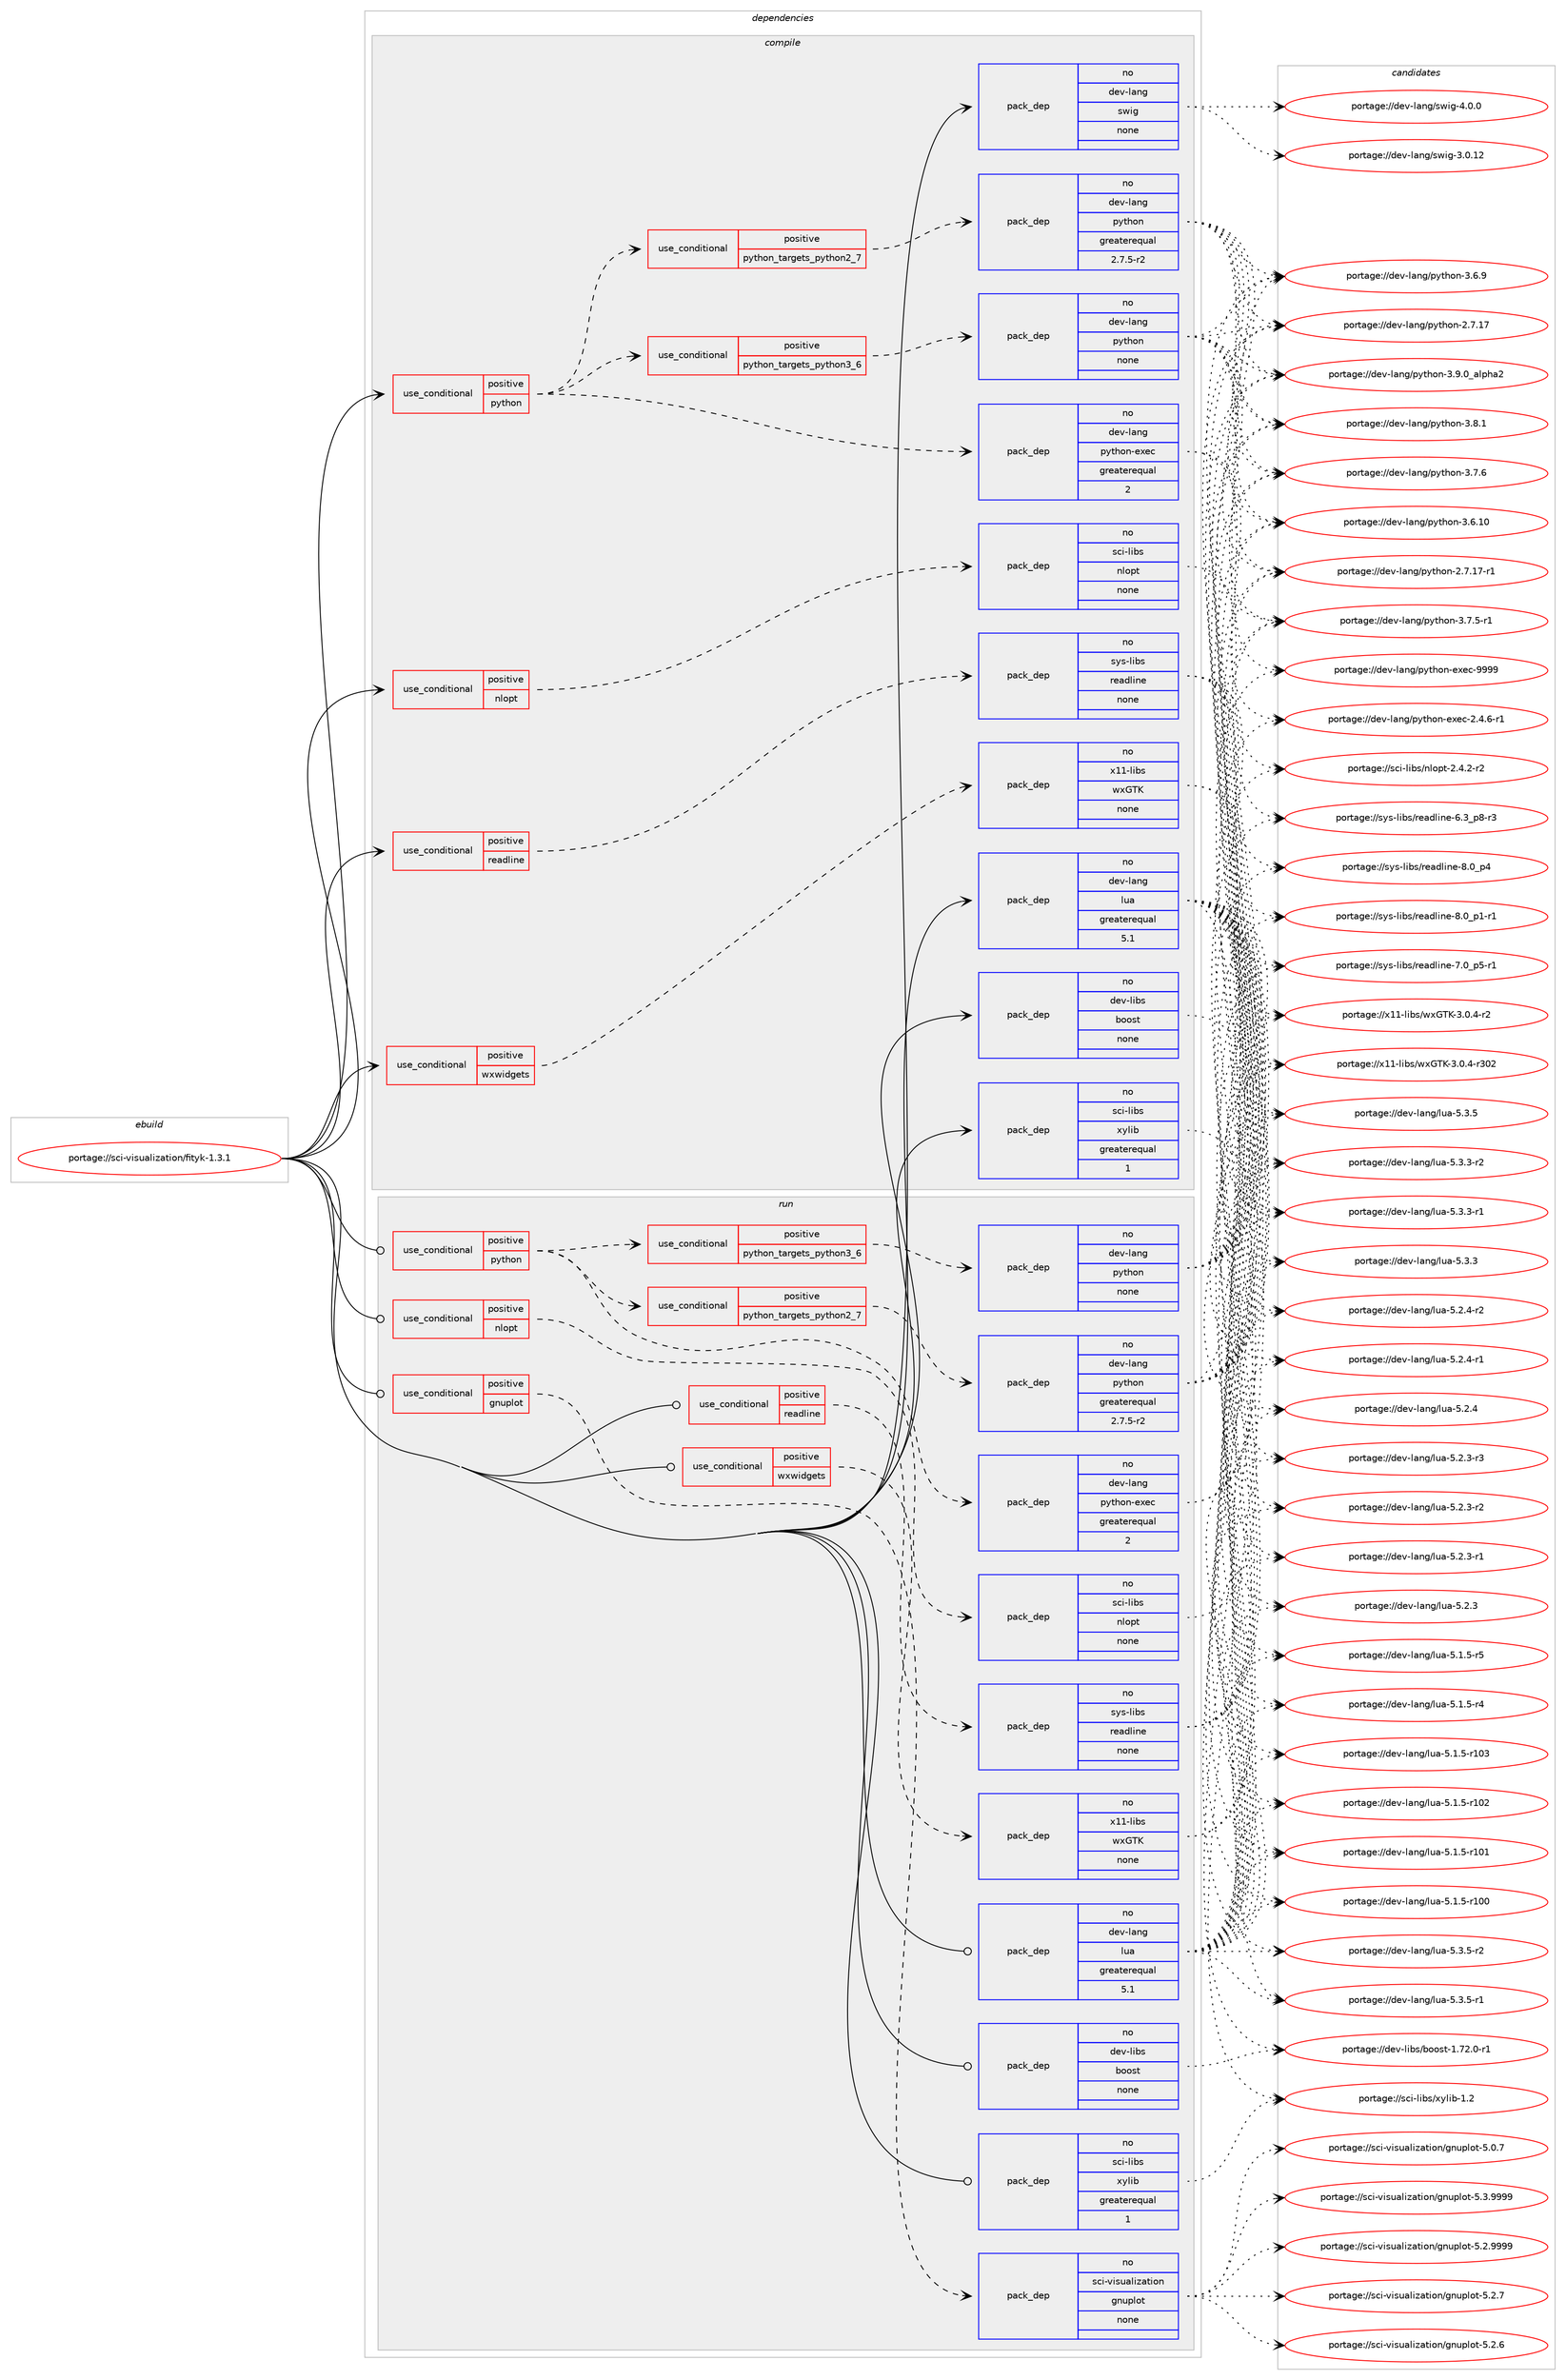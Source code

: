 digraph prolog {

# *************
# Graph options
# *************

newrank=true;
concentrate=true;
compound=true;
graph [rankdir=LR,fontname=Helvetica,fontsize=10,ranksep=1.5];#, ranksep=2.5, nodesep=0.2];
edge  [arrowhead=vee];
node  [fontname=Helvetica,fontsize=10];

# **********
# The ebuild
# **********

subgraph cluster_leftcol {
color=gray;
rank=same;
label=<<i>ebuild</i>>;
id [label="portage://sci-visualization/fityk-1.3.1", color=red, width=4, href="../sci-visualization/fityk-1.3.1.svg"];
}

# ****************
# The dependencies
# ****************

subgraph cluster_midcol {
color=gray;
label=<<i>dependencies</i>>;
subgraph cluster_compile {
fillcolor="#eeeeee";
style=filled;
label=<<i>compile</i>>;
subgraph cond10017 {
dependency48401 [label=<<TABLE BORDER="0" CELLBORDER="1" CELLSPACING="0" CELLPADDING="4"><TR><TD ROWSPAN="3" CELLPADDING="10">use_conditional</TD></TR><TR><TD>positive</TD></TR><TR><TD>nlopt</TD></TR></TABLE>>, shape=none, color=red];
subgraph pack37326 {
dependency48402 [label=<<TABLE BORDER="0" CELLBORDER="1" CELLSPACING="0" CELLPADDING="4" WIDTH="220"><TR><TD ROWSPAN="6" CELLPADDING="30">pack_dep</TD></TR><TR><TD WIDTH="110">no</TD></TR><TR><TD>sci-libs</TD></TR><TR><TD>nlopt</TD></TR><TR><TD>none</TD></TR><TR><TD></TD></TR></TABLE>>, shape=none, color=blue];
}
dependency48401:e -> dependency48402:w [weight=20,style="dashed",arrowhead="vee"];
}
id:e -> dependency48401:w [weight=20,style="solid",arrowhead="vee"];
subgraph cond10018 {
dependency48403 [label=<<TABLE BORDER="0" CELLBORDER="1" CELLSPACING="0" CELLPADDING="4"><TR><TD ROWSPAN="3" CELLPADDING="10">use_conditional</TD></TR><TR><TD>positive</TD></TR><TR><TD>python</TD></TR></TABLE>>, shape=none, color=red];
subgraph cond10019 {
dependency48404 [label=<<TABLE BORDER="0" CELLBORDER="1" CELLSPACING="0" CELLPADDING="4"><TR><TD ROWSPAN="3" CELLPADDING="10">use_conditional</TD></TR><TR><TD>positive</TD></TR><TR><TD>python_targets_python2_7</TD></TR></TABLE>>, shape=none, color=red];
subgraph pack37327 {
dependency48405 [label=<<TABLE BORDER="0" CELLBORDER="1" CELLSPACING="0" CELLPADDING="4" WIDTH="220"><TR><TD ROWSPAN="6" CELLPADDING="30">pack_dep</TD></TR><TR><TD WIDTH="110">no</TD></TR><TR><TD>dev-lang</TD></TR><TR><TD>python</TD></TR><TR><TD>greaterequal</TD></TR><TR><TD>2.7.5-r2</TD></TR></TABLE>>, shape=none, color=blue];
}
dependency48404:e -> dependency48405:w [weight=20,style="dashed",arrowhead="vee"];
}
dependency48403:e -> dependency48404:w [weight=20,style="dashed",arrowhead="vee"];
subgraph cond10020 {
dependency48406 [label=<<TABLE BORDER="0" CELLBORDER="1" CELLSPACING="0" CELLPADDING="4"><TR><TD ROWSPAN="3" CELLPADDING="10">use_conditional</TD></TR><TR><TD>positive</TD></TR><TR><TD>python_targets_python3_6</TD></TR></TABLE>>, shape=none, color=red];
subgraph pack37328 {
dependency48407 [label=<<TABLE BORDER="0" CELLBORDER="1" CELLSPACING="0" CELLPADDING="4" WIDTH="220"><TR><TD ROWSPAN="6" CELLPADDING="30">pack_dep</TD></TR><TR><TD WIDTH="110">no</TD></TR><TR><TD>dev-lang</TD></TR><TR><TD>python</TD></TR><TR><TD>none</TD></TR><TR><TD></TD></TR></TABLE>>, shape=none, color=blue];
}
dependency48406:e -> dependency48407:w [weight=20,style="dashed",arrowhead="vee"];
}
dependency48403:e -> dependency48406:w [weight=20,style="dashed",arrowhead="vee"];
subgraph pack37329 {
dependency48408 [label=<<TABLE BORDER="0" CELLBORDER="1" CELLSPACING="0" CELLPADDING="4" WIDTH="220"><TR><TD ROWSPAN="6" CELLPADDING="30">pack_dep</TD></TR><TR><TD WIDTH="110">no</TD></TR><TR><TD>dev-lang</TD></TR><TR><TD>python-exec</TD></TR><TR><TD>greaterequal</TD></TR><TR><TD>2</TD></TR></TABLE>>, shape=none, color=blue];
}
dependency48403:e -> dependency48408:w [weight=20,style="dashed",arrowhead="vee"];
}
id:e -> dependency48403:w [weight=20,style="solid",arrowhead="vee"];
subgraph cond10021 {
dependency48409 [label=<<TABLE BORDER="0" CELLBORDER="1" CELLSPACING="0" CELLPADDING="4"><TR><TD ROWSPAN="3" CELLPADDING="10">use_conditional</TD></TR><TR><TD>positive</TD></TR><TR><TD>readline</TD></TR></TABLE>>, shape=none, color=red];
subgraph pack37330 {
dependency48410 [label=<<TABLE BORDER="0" CELLBORDER="1" CELLSPACING="0" CELLPADDING="4" WIDTH="220"><TR><TD ROWSPAN="6" CELLPADDING="30">pack_dep</TD></TR><TR><TD WIDTH="110">no</TD></TR><TR><TD>sys-libs</TD></TR><TR><TD>readline</TD></TR><TR><TD>none</TD></TR><TR><TD></TD></TR></TABLE>>, shape=none, color=blue];
}
dependency48409:e -> dependency48410:w [weight=20,style="dashed",arrowhead="vee"];
}
id:e -> dependency48409:w [weight=20,style="solid",arrowhead="vee"];
subgraph cond10022 {
dependency48411 [label=<<TABLE BORDER="0" CELLBORDER="1" CELLSPACING="0" CELLPADDING="4"><TR><TD ROWSPAN="3" CELLPADDING="10">use_conditional</TD></TR><TR><TD>positive</TD></TR><TR><TD>wxwidgets</TD></TR></TABLE>>, shape=none, color=red];
subgraph pack37331 {
dependency48412 [label=<<TABLE BORDER="0" CELLBORDER="1" CELLSPACING="0" CELLPADDING="4" WIDTH="220"><TR><TD ROWSPAN="6" CELLPADDING="30">pack_dep</TD></TR><TR><TD WIDTH="110">no</TD></TR><TR><TD>x11-libs</TD></TR><TR><TD>wxGTK</TD></TR><TR><TD>none</TD></TR><TR><TD></TD></TR></TABLE>>, shape=none, color=blue];
}
dependency48411:e -> dependency48412:w [weight=20,style="dashed",arrowhead="vee"];
}
id:e -> dependency48411:w [weight=20,style="solid",arrowhead="vee"];
subgraph pack37332 {
dependency48413 [label=<<TABLE BORDER="0" CELLBORDER="1" CELLSPACING="0" CELLPADDING="4" WIDTH="220"><TR><TD ROWSPAN="6" CELLPADDING="30">pack_dep</TD></TR><TR><TD WIDTH="110">no</TD></TR><TR><TD>dev-lang</TD></TR><TR><TD>lua</TD></TR><TR><TD>greaterequal</TD></TR><TR><TD>5.1</TD></TR></TABLE>>, shape=none, color=blue];
}
id:e -> dependency48413:w [weight=20,style="solid",arrowhead="vee"];
subgraph pack37333 {
dependency48414 [label=<<TABLE BORDER="0" CELLBORDER="1" CELLSPACING="0" CELLPADDING="4" WIDTH="220"><TR><TD ROWSPAN="6" CELLPADDING="30">pack_dep</TD></TR><TR><TD WIDTH="110">no</TD></TR><TR><TD>dev-lang</TD></TR><TR><TD>swig</TD></TR><TR><TD>none</TD></TR><TR><TD></TD></TR></TABLE>>, shape=none, color=blue];
}
id:e -> dependency48414:w [weight=20,style="solid",arrowhead="vee"];
subgraph pack37334 {
dependency48415 [label=<<TABLE BORDER="0" CELLBORDER="1" CELLSPACING="0" CELLPADDING="4" WIDTH="220"><TR><TD ROWSPAN="6" CELLPADDING="30">pack_dep</TD></TR><TR><TD WIDTH="110">no</TD></TR><TR><TD>dev-libs</TD></TR><TR><TD>boost</TD></TR><TR><TD>none</TD></TR><TR><TD></TD></TR></TABLE>>, shape=none, color=blue];
}
id:e -> dependency48415:w [weight=20,style="solid",arrowhead="vee"];
subgraph pack37335 {
dependency48416 [label=<<TABLE BORDER="0" CELLBORDER="1" CELLSPACING="0" CELLPADDING="4" WIDTH="220"><TR><TD ROWSPAN="6" CELLPADDING="30">pack_dep</TD></TR><TR><TD WIDTH="110">no</TD></TR><TR><TD>sci-libs</TD></TR><TR><TD>xylib</TD></TR><TR><TD>greaterequal</TD></TR><TR><TD>1</TD></TR></TABLE>>, shape=none, color=blue];
}
id:e -> dependency48416:w [weight=20,style="solid",arrowhead="vee"];
}
subgraph cluster_compileandrun {
fillcolor="#eeeeee";
style=filled;
label=<<i>compile and run</i>>;
}
subgraph cluster_run {
fillcolor="#eeeeee";
style=filled;
label=<<i>run</i>>;
subgraph cond10023 {
dependency48417 [label=<<TABLE BORDER="0" CELLBORDER="1" CELLSPACING="0" CELLPADDING="4"><TR><TD ROWSPAN="3" CELLPADDING="10">use_conditional</TD></TR><TR><TD>positive</TD></TR><TR><TD>gnuplot</TD></TR></TABLE>>, shape=none, color=red];
subgraph pack37336 {
dependency48418 [label=<<TABLE BORDER="0" CELLBORDER="1" CELLSPACING="0" CELLPADDING="4" WIDTH="220"><TR><TD ROWSPAN="6" CELLPADDING="30">pack_dep</TD></TR><TR><TD WIDTH="110">no</TD></TR><TR><TD>sci-visualization</TD></TR><TR><TD>gnuplot</TD></TR><TR><TD>none</TD></TR><TR><TD></TD></TR></TABLE>>, shape=none, color=blue];
}
dependency48417:e -> dependency48418:w [weight=20,style="dashed",arrowhead="vee"];
}
id:e -> dependency48417:w [weight=20,style="solid",arrowhead="odot"];
subgraph cond10024 {
dependency48419 [label=<<TABLE BORDER="0" CELLBORDER="1" CELLSPACING="0" CELLPADDING="4"><TR><TD ROWSPAN="3" CELLPADDING="10">use_conditional</TD></TR><TR><TD>positive</TD></TR><TR><TD>nlopt</TD></TR></TABLE>>, shape=none, color=red];
subgraph pack37337 {
dependency48420 [label=<<TABLE BORDER="0" CELLBORDER="1" CELLSPACING="0" CELLPADDING="4" WIDTH="220"><TR><TD ROWSPAN="6" CELLPADDING="30">pack_dep</TD></TR><TR><TD WIDTH="110">no</TD></TR><TR><TD>sci-libs</TD></TR><TR><TD>nlopt</TD></TR><TR><TD>none</TD></TR><TR><TD></TD></TR></TABLE>>, shape=none, color=blue];
}
dependency48419:e -> dependency48420:w [weight=20,style="dashed",arrowhead="vee"];
}
id:e -> dependency48419:w [weight=20,style="solid",arrowhead="odot"];
subgraph cond10025 {
dependency48421 [label=<<TABLE BORDER="0" CELLBORDER="1" CELLSPACING="0" CELLPADDING="4"><TR><TD ROWSPAN="3" CELLPADDING="10">use_conditional</TD></TR><TR><TD>positive</TD></TR><TR><TD>python</TD></TR></TABLE>>, shape=none, color=red];
subgraph cond10026 {
dependency48422 [label=<<TABLE BORDER="0" CELLBORDER="1" CELLSPACING="0" CELLPADDING="4"><TR><TD ROWSPAN="3" CELLPADDING="10">use_conditional</TD></TR><TR><TD>positive</TD></TR><TR><TD>python_targets_python2_7</TD></TR></TABLE>>, shape=none, color=red];
subgraph pack37338 {
dependency48423 [label=<<TABLE BORDER="0" CELLBORDER="1" CELLSPACING="0" CELLPADDING="4" WIDTH="220"><TR><TD ROWSPAN="6" CELLPADDING="30">pack_dep</TD></TR><TR><TD WIDTH="110">no</TD></TR><TR><TD>dev-lang</TD></TR><TR><TD>python</TD></TR><TR><TD>greaterequal</TD></TR><TR><TD>2.7.5-r2</TD></TR></TABLE>>, shape=none, color=blue];
}
dependency48422:e -> dependency48423:w [weight=20,style="dashed",arrowhead="vee"];
}
dependency48421:e -> dependency48422:w [weight=20,style="dashed",arrowhead="vee"];
subgraph cond10027 {
dependency48424 [label=<<TABLE BORDER="0" CELLBORDER="1" CELLSPACING="0" CELLPADDING="4"><TR><TD ROWSPAN="3" CELLPADDING="10">use_conditional</TD></TR><TR><TD>positive</TD></TR><TR><TD>python_targets_python3_6</TD></TR></TABLE>>, shape=none, color=red];
subgraph pack37339 {
dependency48425 [label=<<TABLE BORDER="0" CELLBORDER="1" CELLSPACING="0" CELLPADDING="4" WIDTH="220"><TR><TD ROWSPAN="6" CELLPADDING="30">pack_dep</TD></TR><TR><TD WIDTH="110">no</TD></TR><TR><TD>dev-lang</TD></TR><TR><TD>python</TD></TR><TR><TD>none</TD></TR><TR><TD></TD></TR></TABLE>>, shape=none, color=blue];
}
dependency48424:e -> dependency48425:w [weight=20,style="dashed",arrowhead="vee"];
}
dependency48421:e -> dependency48424:w [weight=20,style="dashed",arrowhead="vee"];
subgraph pack37340 {
dependency48426 [label=<<TABLE BORDER="0" CELLBORDER="1" CELLSPACING="0" CELLPADDING="4" WIDTH="220"><TR><TD ROWSPAN="6" CELLPADDING="30">pack_dep</TD></TR><TR><TD WIDTH="110">no</TD></TR><TR><TD>dev-lang</TD></TR><TR><TD>python-exec</TD></TR><TR><TD>greaterequal</TD></TR><TR><TD>2</TD></TR></TABLE>>, shape=none, color=blue];
}
dependency48421:e -> dependency48426:w [weight=20,style="dashed",arrowhead="vee"];
}
id:e -> dependency48421:w [weight=20,style="solid",arrowhead="odot"];
subgraph cond10028 {
dependency48427 [label=<<TABLE BORDER="0" CELLBORDER="1" CELLSPACING="0" CELLPADDING="4"><TR><TD ROWSPAN="3" CELLPADDING="10">use_conditional</TD></TR><TR><TD>positive</TD></TR><TR><TD>readline</TD></TR></TABLE>>, shape=none, color=red];
subgraph pack37341 {
dependency48428 [label=<<TABLE BORDER="0" CELLBORDER="1" CELLSPACING="0" CELLPADDING="4" WIDTH="220"><TR><TD ROWSPAN="6" CELLPADDING="30">pack_dep</TD></TR><TR><TD WIDTH="110">no</TD></TR><TR><TD>sys-libs</TD></TR><TR><TD>readline</TD></TR><TR><TD>none</TD></TR><TR><TD></TD></TR></TABLE>>, shape=none, color=blue];
}
dependency48427:e -> dependency48428:w [weight=20,style="dashed",arrowhead="vee"];
}
id:e -> dependency48427:w [weight=20,style="solid",arrowhead="odot"];
subgraph cond10029 {
dependency48429 [label=<<TABLE BORDER="0" CELLBORDER="1" CELLSPACING="0" CELLPADDING="4"><TR><TD ROWSPAN="3" CELLPADDING="10">use_conditional</TD></TR><TR><TD>positive</TD></TR><TR><TD>wxwidgets</TD></TR></TABLE>>, shape=none, color=red];
subgraph pack37342 {
dependency48430 [label=<<TABLE BORDER="0" CELLBORDER="1" CELLSPACING="0" CELLPADDING="4" WIDTH="220"><TR><TD ROWSPAN="6" CELLPADDING="30">pack_dep</TD></TR><TR><TD WIDTH="110">no</TD></TR><TR><TD>x11-libs</TD></TR><TR><TD>wxGTK</TD></TR><TR><TD>none</TD></TR><TR><TD></TD></TR></TABLE>>, shape=none, color=blue];
}
dependency48429:e -> dependency48430:w [weight=20,style="dashed",arrowhead="vee"];
}
id:e -> dependency48429:w [weight=20,style="solid",arrowhead="odot"];
subgraph pack37343 {
dependency48431 [label=<<TABLE BORDER="0" CELLBORDER="1" CELLSPACING="0" CELLPADDING="4" WIDTH="220"><TR><TD ROWSPAN="6" CELLPADDING="30">pack_dep</TD></TR><TR><TD WIDTH="110">no</TD></TR><TR><TD>dev-lang</TD></TR><TR><TD>lua</TD></TR><TR><TD>greaterequal</TD></TR><TR><TD>5.1</TD></TR></TABLE>>, shape=none, color=blue];
}
id:e -> dependency48431:w [weight=20,style="solid",arrowhead="odot"];
subgraph pack37344 {
dependency48432 [label=<<TABLE BORDER="0" CELLBORDER="1" CELLSPACING="0" CELLPADDING="4" WIDTH="220"><TR><TD ROWSPAN="6" CELLPADDING="30">pack_dep</TD></TR><TR><TD WIDTH="110">no</TD></TR><TR><TD>dev-libs</TD></TR><TR><TD>boost</TD></TR><TR><TD>none</TD></TR><TR><TD></TD></TR></TABLE>>, shape=none, color=blue];
}
id:e -> dependency48432:w [weight=20,style="solid",arrowhead="odot"];
subgraph pack37345 {
dependency48433 [label=<<TABLE BORDER="0" CELLBORDER="1" CELLSPACING="0" CELLPADDING="4" WIDTH="220"><TR><TD ROWSPAN="6" CELLPADDING="30">pack_dep</TD></TR><TR><TD WIDTH="110">no</TD></TR><TR><TD>sci-libs</TD></TR><TR><TD>xylib</TD></TR><TR><TD>greaterequal</TD></TR><TR><TD>1</TD></TR></TABLE>>, shape=none, color=blue];
}
id:e -> dependency48433:w [weight=20,style="solid",arrowhead="odot"];
}
}

# **************
# The candidates
# **************

subgraph cluster_choices {
rank=same;
color=gray;
label=<<i>candidates</i>>;

subgraph choice37326 {
color=black;
nodesep=1;
choice115991054510810598115471101081111121164550465246504511450 [label="portage://sci-libs/nlopt-2.4.2-r2", color=red, width=4,href="../sci-libs/nlopt-2.4.2-r2.svg"];
dependency48402:e -> choice115991054510810598115471101081111121164550465246504511450:w [style=dotted,weight="100"];
}
subgraph choice37327 {
color=black;
nodesep=1;
choice10010111845108971101034711212111610411111045514657464895971081121049750 [label="portage://dev-lang/python-3.9.0_alpha2", color=red, width=4,href="../dev-lang/python-3.9.0_alpha2.svg"];
choice100101118451089711010347112121116104111110455146564649 [label="portage://dev-lang/python-3.8.1", color=red, width=4,href="../dev-lang/python-3.8.1.svg"];
choice100101118451089711010347112121116104111110455146554654 [label="portage://dev-lang/python-3.7.6", color=red, width=4,href="../dev-lang/python-3.7.6.svg"];
choice1001011184510897110103471121211161041111104551465546534511449 [label="portage://dev-lang/python-3.7.5-r1", color=red, width=4,href="../dev-lang/python-3.7.5-r1.svg"];
choice100101118451089711010347112121116104111110455146544657 [label="portage://dev-lang/python-3.6.9", color=red, width=4,href="../dev-lang/python-3.6.9.svg"];
choice10010111845108971101034711212111610411111045514654464948 [label="portage://dev-lang/python-3.6.10", color=red, width=4,href="../dev-lang/python-3.6.10.svg"];
choice100101118451089711010347112121116104111110455046554649554511449 [label="portage://dev-lang/python-2.7.17-r1", color=red, width=4,href="../dev-lang/python-2.7.17-r1.svg"];
choice10010111845108971101034711212111610411111045504655464955 [label="portage://dev-lang/python-2.7.17", color=red, width=4,href="../dev-lang/python-2.7.17.svg"];
dependency48405:e -> choice10010111845108971101034711212111610411111045514657464895971081121049750:w [style=dotted,weight="100"];
dependency48405:e -> choice100101118451089711010347112121116104111110455146564649:w [style=dotted,weight="100"];
dependency48405:e -> choice100101118451089711010347112121116104111110455146554654:w [style=dotted,weight="100"];
dependency48405:e -> choice1001011184510897110103471121211161041111104551465546534511449:w [style=dotted,weight="100"];
dependency48405:e -> choice100101118451089711010347112121116104111110455146544657:w [style=dotted,weight="100"];
dependency48405:e -> choice10010111845108971101034711212111610411111045514654464948:w [style=dotted,weight="100"];
dependency48405:e -> choice100101118451089711010347112121116104111110455046554649554511449:w [style=dotted,weight="100"];
dependency48405:e -> choice10010111845108971101034711212111610411111045504655464955:w [style=dotted,weight="100"];
}
subgraph choice37328 {
color=black;
nodesep=1;
choice10010111845108971101034711212111610411111045514657464895971081121049750 [label="portage://dev-lang/python-3.9.0_alpha2", color=red, width=4,href="../dev-lang/python-3.9.0_alpha2.svg"];
choice100101118451089711010347112121116104111110455146564649 [label="portage://dev-lang/python-3.8.1", color=red, width=4,href="../dev-lang/python-3.8.1.svg"];
choice100101118451089711010347112121116104111110455146554654 [label="portage://dev-lang/python-3.7.6", color=red, width=4,href="../dev-lang/python-3.7.6.svg"];
choice1001011184510897110103471121211161041111104551465546534511449 [label="portage://dev-lang/python-3.7.5-r1", color=red, width=4,href="../dev-lang/python-3.7.5-r1.svg"];
choice100101118451089711010347112121116104111110455146544657 [label="portage://dev-lang/python-3.6.9", color=red, width=4,href="../dev-lang/python-3.6.9.svg"];
choice10010111845108971101034711212111610411111045514654464948 [label="portage://dev-lang/python-3.6.10", color=red, width=4,href="../dev-lang/python-3.6.10.svg"];
choice100101118451089711010347112121116104111110455046554649554511449 [label="portage://dev-lang/python-2.7.17-r1", color=red, width=4,href="../dev-lang/python-2.7.17-r1.svg"];
choice10010111845108971101034711212111610411111045504655464955 [label="portage://dev-lang/python-2.7.17", color=red, width=4,href="../dev-lang/python-2.7.17.svg"];
dependency48407:e -> choice10010111845108971101034711212111610411111045514657464895971081121049750:w [style=dotted,weight="100"];
dependency48407:e -> choice100101118451089711010347112121116104111110455146564649:w [style=dotted,weight="100"];
dependency48407:e -> choice100101118451089711010347112121116104111110455146554654:w [style=dotted,weight="100"];
dependency48407:e -> choice1001011184510897110103471121211161041111104551465546534511449:w [style=dotted,weight="100"];
dependency48407:e -> choice100101118451089711010347112121116104111110455146544657:w [style=dotted,weight="100"];
dependency48407:e -> choice10010111845108971101034711212111610411111045514654464948:w [style=dotted,weight="100"];
dependency48407:e -> choice100101118451089711010347112121116104111110455046554649554511449:w [style=dotted,weight="100"];
dependency48407:e -> choice10010111845108971101034711212111610411111045504655464955:w [style=dotted,weight="100"];
}
subgraph choice37329 {
color=black;
nodesep=1;
choice10010111845108971101034711212111610411111045101120101994557575757 [label="portage://dev-lang/python-exec-9999", color=red, width=4,href="../dev-lang/python-exec-9999.svg"];
choice10010111845108971101034711212111610411111045101120101994550465246544511449 [label="portage://dev-lang/python-exec-2.4.6-r1", color=red, width=4,href="../dev-lang/python-exec-2.4.6-r1.svg"];
dependency48408:e -> choice10010111845108971101034711212111610411111045101120101994557575757:w [style=dotted,weight="100"];
dependency48408:e -> choice10010111845108971101034711212111610411111045101120101994550465246544511449:w [style=dotted,weight="100"];
}
subgraph choice37330 {
color=black;
nodesep=1;
choice11512111545108105981154711410197100108105110101455646489511252 [label="portage://sys-libs/readline-8.0_p4", color=red, width=4,href="../sys-libs/readline-8.0_p4.svg"];
choice115121115451081059811547114101971001081051101014556464895112494511449 [label="portage://sys-libs/readline-8.0_p1-r1", color=red, width=4,href="../sys-libs/readline-8.0_p1-r1.svg"];
choice115121115451081059811547114101971001081051101014555464895112534511449 [label="portage://sys-libs/readline-7.0_p5-r1", color=red, width=4,href="../sys-libs/readline-7.0_p5-r1.svg"];
choice115121115451081059811547114101971001081051101014554465195112564511451 [label="portage://sys-libs/readline-6.3_p8-r3", color=red, width=4,href="../sys-libs/readline-6.3_p8-r3.svg"];
dependency48410:e -> choice11512111545108105981154711410197100108105110101455646489511252:w [style=dotted,weight="100"];
dependency48410:e -> choice115121115451081059811547114101971001081051101014556464895112494511449:w [style=dotted,weight="100"];
dependency48410:e -> choice115121115451081059811547114101971001081051101014555464895112534511449:w [style=dotted,weight="100"];
dependency48410:e -> choice115121115451081059811547114101971001081051101014554465195112564511451:w [style=dotted,weight="100"];
}
subgraph choice37331 {
color=black;
nodesep=1;
choice120494945108105981154711912071847545514648465245114514850 [label="portage://x11-libs/wxGTK-3.0.4-r302", color=red, width=4,href="../x11-libs/wxGTK-3.0.4-r302.svg"];
choice12049494510810598115471191207184754551464846524511450 [label="portage://x11-libs/wxGTK-3.0.4-r2", color=red, width=4,href="../x11-libs/wxGTK-3.0.4-r2.svg"];
dependency48412:e -> choice120494945108105981154711912071847545514648465245114514850:w [style=dotted,weight="100"];
dependency48412:e -> choice12049494510810598115471191207184754551464846524511450:w [style=dotted,weight="100"];
}
subgraph choice37332 {
color=black;
nodesep=1;
choice100101118451089711010347108117974553465146534511450 [label="portage://dev-lang/lua-5.3.5-r2", color=red, width=4,href="../dev-lang/lua-5.3.5-r2.svg"];
choice100101118451089711010347108117974553465146534511449 [label="portage://dev-lang/lua-5.3.5-r1", color=red, width=4,href="../dev-lang/lua-5.3.5-r1.svg"];
choice10010111845108971101034710811797455346514653 [label="portage://dev-lang/lua-5.3.5", color=red, width=4,href="../dev-lang/lua-5.3.5.svg"];
choice100101118451089711010347108117974553465146514511450 [label="portage://dev-lang/lua-5.3.3-r2", color=red, width=4,href="../dev-lang/lua-5.3.3-r2.svg"];
choice100101118451089711010347108117974553465146514511449 [label="portage://dev-lang/lua-5.3.3-r1", color=red, width=4,href="../dev-lang/lua-5.3.3-r1.svg"];
choice10010111845108971101034710811797455346514651 [label="portage://dev-lang/lua-5.3.3", color=red, width=4,href="../dev-lang/lua-5.3.3.svg"];
choice100101118451089711010347108117974553465046524511450 [label="portage://dev-lang/lua-5.2.4-r2", color=red, width=4,href="../dev-lang/lua-5.2.4-r2.svg"];
choice100101118451089711010347108117974553465046524511449 [label="portage://dev-lang/lua-5.2.4-r1", color=red, width=4,href="../dev-lang/lua-5.2.4-r1.svg"];
choice10010111845108971101034710811797455346504652 [label="portage://dev-lang/lua-5.2.4", color=red, width=4,href="../dev-lang/lua-5.2.4.svg"];
choice100101118451089711010347108117974553465046514511451 [label="portage://dev-lang/lua-5.2.3-r3", color=red, width=4,href="../dev-lang/lua-5.2.3-r3.svg"];
choice100101118451089711010347108117974553465046514511450 [label="portage://dev-lang/lua-5.2.3-r2", color=red, width=4,href="../dev-lang/lua-5.2.3-r2.svg"];
choice100101118451089711010347108117974553465046514511449 [label="portage://dev-lang/lua-5.2.3-r1", color=red, width=4,href="../dev-lang/lua-5.2.3-r1.svg"];
choice10010111845108971101034710811797455346504651 [label="portage://dev-lang/lua-5.2.3", color=red, width=4,href="../dev-lang/lua-5.2.3.svg"];
choice100101118451089711010347108117974553464946534511453 [label="portage://dev-lang/lua-5.1.5-r5", color=red, width=4,href="../dev-lang/lua-5.1.5-r5.svg"];
choice100101118451089711010347108117974553464946534511452 [label="portage://dev-lang/lua-5.1.5-r4", color=red, width=4,href="../dev-lang/lua-5.1.5-r4.svg"];
choice1001011184510897110103471081179745534649465345114494851 [label="portage://dev-lang/lua-5.1.5-r103", color=red, width=4,href="../dev-lang/lua-5.1.5-r103.svg"];
choice1001011184510897110103471081179745534649465345114494850 [label="portage://dev-lang/lua-5.1.5-r102", color=red, width=4,href="../dev-lang/lua-5.1.5-r102.svg"];
choice1001011184510897110103471081179745534649465345114494849 [label="portage://dev-lang/lua-5.1.5-r101", color=red, width=4,href="../dev-lang/lua-5.1.5-r101.svg"];
choice1001011184510897110103471081179745534649465345114494848 [label="portage://dev-lang/lua-5.1.5-r100", color=red, width=4,href="../dev-lang/lua-5.1.5-r100.svg"];
dependency48413:e -> choice100101118451089711010347108117974553465146534511450:w [style=dotted,weight="100"];
dependency48413:e -> choice100101118451089711010347108117974553465146534511449:w [style=dotted,weight="100"];
dependency48413:e -> choice10010111845108971101034710811797455346514653:w [style=dotted,weight="100"];
dependency48413:e -> choice100101118451089711010347108117974553465146514511450:w [style=dotted,weight="100"];
dependency48413:e -> choice100101118451089711010347108117974553465146514511449:w [style=dotted,weight="100"];
dependency48413:e -> choice10010111845108971101034710811797455346514651:w [style=dotted,weight="100"];
dependency48413:e -> choice100101118451089711010347108117974553465046524511450:w [style=dotted,weight="100"];
dependency48413:e -> choice100101118451089711010347108117974553465046524511449:w [style=dotted,weight="100"];
dependency48413:e -> choice10010111845108971101034710811797455346504652:w [style=dotted,weight="100"];
dependency48413:e -> choice100101118451089711010347108117974553465046514511451:w [style=dotted,weight="100"];
dependency48413:e -> choice100101118451089711010347108117974553465046514511450:w [style=dotted,weight="100"];
dependency48413:e -> choice100101118451089711010347108117974553465046514511449:w [style=dotted,weight="100"];
dependency48413:e -> choice10010111845108971101034710811797455346504651:w [style=dotted,weight="100"];
dependency48413:e -> choice100101118451089711010347108117974553464946534511453:w [style=dotted,weight="100"];
dependency48413:e -> choice100101118451089711010347108117974553464946534511452:w [style=dotted,weight="100"];
dependency48413:e -> choice1001011184510897110103471081179745534649465345114494851:w [style=dotted,weight="100"];
dependency48413:e -> choice1001011184510897110103471081179745534649465345114494850:w [style=dotted,weight="100"];
dependency48413:e -> choice1001011184510897110103471081179745534649465345114494849:w [style=dotted,weight="100"];
dependency48413:e -> choice1001011184510897110103471081179745534649465345114494848:w [style=dotted,weight="100"];
}
subgraph choice37333 {
color=black;
nodesep=1;
choice100101118451089711010347115119105103455246484648 [label="portage://dev-lang/swig-4.0.0", color=red, width=4,href="../dev-lang/swig-4.0.0.svg"];
choice10010111845108971101034711511910510345514648464950 [label="portage://dev-lang/swig-3.0.12", color=red, width=4,href="../dev-lang/swig-3.0.12.svg"];
dependency48414:e -> choice100101118451089711010347115119105103455246484648:w [style=dotted,weight="100"];
dependency48414:e -> choice10010111845108971101034711511910510345514648464950:w [style=dotted,weight="100"];
}
subgraph choice37334 {
color=black;
nodesep=1;
choice10010111845108105981154798111111115116454946555046484511449 [label="portage://dev-libs/boost-1.72.0-r1", color=red, width=4,href="../dev-libs/boost-1.72.0-r1.svg"];
dependency48415:e -> choice10010111845108105981154798111111115116454946555046484511449:w [style=dotted,weight="100"];
}
subgraph choice37335 {
color=black;
nodesep=1;
choice115991054510810598115471201211081059845494650 [label="portage://sci-libs/xylib-1.2", color=red, width=4,href="../sci-libs/xylib-1.2.svg"];
dependency48416:e -> choice115991054510810598115471201211081059845494650:w [style=dotted,weight="100"];
}
subgraph choice37336 {
color=black;
nodesep=1;
choice1159910545118105115117971081051229711610511111047103110117112108111116455346514657575757 [label="portage://sci-visualization/gnuplot-5.3.9999", color=red, width=4,href="../sci-visualization/gnuplot-5.3.9999.svg"];
choice1159910545118105115117971081051229711610511111047103110117112108111116455346504657575757 [label="portage://sci-visualization/gnuplot-5.2.9999", color=red, width=4,href="../sci-visualization/gnuplot-5.2.9999.svg"];
choice1159910545118105115117971081051229711610511111047103110117112108111116455346504655 [label="portage://sci-visualization/gnuplot-5.2.7", color=red, width=4,href="../sci-visualization/gnuplot-5.2.7.svg"];
choice1159910545118105115117971081051229711610511111047103110117112108111116455346504654 [label="portage://sci-visualization/gnuplot-5.2.6", color=red, width=4,href="../sci-visualization/gnuplot-5.2.6.svg"];
choice1159910545118105115117971081051229711610511111047103110117112108111116455346484655 [label="portage://sci-visualization/gnuplot-5.0.7", color=red, width=4,href="../sci-visualization/gnuplot-5.0.7.svg"];
dependency48418:e -> choice1159910545118105115117971081051229711610511111047103110117112108111116455346514657575757:w [style=dotted,weight="100"];
dependency48418:e -> choice1159910545118105115117971081051229711610511111047103110117112108111116455346504657575757:w [style=dotted,weight="100"];
dependency48418:e -> choice1159910545118105115117971081051229711610511111047103110117112108111116455346504655:w [style=dotted,weight="100"];
dependency48418:e -> choice1159910545118105115117971081051229711610511111047103110117112108111116455346504654:w [style=dotted,weight="100"];
dependency48418:e -> choice1159910545118105115117971081051229711610511111047103110117112108111116455346484655:w [style=dotted,weight="100"];
}
subgraph choice37337 {
color=black;
nodesep=1;
choice115991054510810598115471101081111121164550465246504511450 [label="portage://sci-libs/nlopt-2.4.2-r2", color=red, width=4,href="../sci-libs/nlopt-2.4.2-r2.svg"];
dependency48420:e -> choice115991054510810598115471101081111121164550465246504511450:w [style=dotted,weight="100"];
}
subgraph choice37338 {
color=black;
nodesep=1;
choice10010111845108971101034711212111610411111045514657464895971081121049750 [label="portage://dev-lang/python-3.9.0_alpha2", color=red, width=4,href="../dev-lang/python-3.9.0_alpha2.svg"];
choice100101118451089711010347112121116104111110455146564649 [label="portage://dev-lang/python-3.8.1", color=red, width=4,href="../dev-lang/python-3.8.1.svg"];
choice100101118451089711010347112121116104111110455146554654 [label="portage://dev-lang/python-3.7.6", color=red, width=4,href="../dev-lang/python-3.7.6.svg"];
choice1001011184510897110103471121211161041111104551465546534511449 [label="portage://dev-lang/python-3.7.5-r1", color=red, width=4,href="../dev-lang/python-3.7.5-r1.svg"];
choice100101118451089711010347112121116104111110455146544657 [label="portage://dev-lang/python-3.6.9", color=red, width=4,href="../dev-lang/python-3.6.9.svg"];
choice10010111845108971101034711212111610411111045514654464948 [label="portage://dev-lang/python-3.6.10", color=red, width=4,href="../dev-lang/python-3.6.10.svg"];
choice100101118451089711010347112121116104111110455046554649554511449 [label="portage://dev-lang/python-2.7.17-r1", color=red, width=4,href="../dev-lang/python-2.7.17-r1.svg"];
choice10010111845108971101034711212111610411111045504655464955 [label="portage://dev-lang/python-2.7.17", color=red, width=4,href="../dev-lang/python-2.7.17.svg"];
dependency48423:e -> choice10010111845108971101034711212111610411111045514657464895971081121049750:w [style=dotted,weight="100"];
dependency48423:e -> choice100101118451089711010347112121116104111110455146564649:w [style=dotted,weight="100"];
dependency48423:e -> choice100101118451089711010347112121116104111110455146554654:w [style=dotted,weight="100"];
dependency48423:e -> choice1001011184510897110103471121211161041111104551465546534511449:w [style=dotted,weight="100"];
dependency48423:e -> choice100101118451089711010347112121116104111110455146544657:w [style=dotted,weight="100"];
dependency48423:e -> choice10010111845108971101034711212111610411111045514654464948:w [style=dotted,weight="100"];
dependency48423:e -> choice100101118451089711010347112121116104111110455046554649554511449:w [style=dotted,weight="100"];
dependency48423:e -> choice10010111845108971101034711212111610411111045504655464955:w [style=dotted,weight="100"];
}
subgraph choice37339 {
color=black;
nodesep=1;
choice10010111845108971101034711212111610411111045514657464895971081121049750 [label="portage://dev-lang/python-3.9.0_alpha2", color=red, width=4,href="../dev-lang/python-3.9.0_alpha2.svg"];
choice100101118451089711010347112121116104111110455146564649 [label="portage://dev-lang/python-3.8.1", color=red, width=4,href="../dev-lang/python-3.8.1.svg"];
choice100101118451089711010347112121116104111110455146554654 [label="portage://dev-lang/python-3.7.6", color=red, width=4,href="../dev-lang/python-3.7.6.svg"];
choice1001011184510897110103471121211161041111104551465546534511449 [label="portage://dev-lang/python-3.7.5-r1", color=red, width=4,href="../dev-lang/python-3.7.5-r1.svg"];
choice100101118451089711010347112121116104111110455146544657 [label="portage://dev-lang/python-3.6.9", color=red, width=4,href="../dev-lang/python-3.6.9.svg"];
choice10010111845108971101034711212111610411111045514654464948 [label="portage://dev-lang/python-3.6.10", color=red, width=4,href="../dev-lang/python-3.6.10.svg"];
choice100101118451089711010347112121116104111110455046554649554511449 [label="portage://dev-lang/python-2.7.17-r1", color=red, width=4,href="../dev-lang/python-2.7.17-r1.svg"];
choice10010111845108971101034711212111610411111045504655464955 [label="portage://dev-lang/python-2.7.17", color=red, width=4,href="../dev-lang/python-2.7.17.svg"];
dependency48425:e -> choice10010111845108971101034711212111610411111045514657464895971081121049750:w [style=dotted,weight="100"];
dependency48425:e -> choice100101118451089711010347112121116104111110455146564649:w [style=dotted,weight="100"];
dependency48425:e -> choice100101118451089711010347112121116104111110455146554654:w [style=dotted,weight="100"];
dependency48425:e -> choice1001011184510897110103471121211161041111104551465546534511449:w [style=dotted,weight="100"];
dependency48425:e -> choice100101118451089711010347112121116104111110455146544657:w [style=dotted,weight="100"];
dependency48425:e -> choice10010111845108971101034711212111610411111045514654464948:w [style=dotted,weight="100"];
dependency48425:e -> choice100101118451089711010347112121116104111110455046554649554511449:w [style=dotted,weight="100"];
dependency48425:e -> choice10010111845108971101034711212111610411111045504655464955:w [style=dotted,weight="100"];
}
subgraph choice37340 {
color=black;
nodesep=1;
choice10010111845108971101034711212111610411111045101120101994557575757 [label="portage://dev-lang/python-exec-9999", color=red, width=4,href="../dev-lang/python-exec-9999.svg"];
choice10010111845108971101034711212111610411111045101120101994550465246544511449 [label="portage://dev-lang/python-exec-2.4.6-r1", color=red, width=4,href="../dev-lang/python-exec-2.4.6-r1.svg"];
dependency48426:e -> choice10010111845108971101034711212111610411111045101120101994557575757:w [style=dotted,weight="100"];
dependency48426:e -> choice10010111845108971101034711212111610411111045101120101994550465246544511449:w [style=dotted,weight="100"];
}
subgraph choice37341 {
color=black;
nodesep=1;
choice11512111545108105981154711410197100108105110101455646489511252 [label="portage://sys-libs/readline-8.0_p4", color=red, width=4,href="../sys-libs/readline-8.0_p4.svg"];
choice115121115451081059811547114101971001081051101014556464895112494511449 [label="portage://sys-libs/readline-8.0_p1-r1", color=red, width=4,href="../sys-libs/readline-8.0_p1-r1.svg"];
choice115121115451081059811547114101971001081051101014555464895112534511449 [label="portage://sys-libs/readline-7.0_p5-r1", color=red, width=4,href="../sys-libs/readline-7.0_p5-r1.svg"];
choice115121115451081059811547114101971001081051101014554465195112564511451 [label="portage://sys-libs/readline-6.3_p8-r3", color=red, width=4,href="../sys-libs/readline-6.3_p8-r3.svg"];
dependency48428:e -> choice11512111545108105981154711410197100108105110101455646489511252:w [style=dotted,weight="100"];
dependency48428:e -> choice115121115451081059811547114101971001081051101014556464895112494511449:w [style=dotted,weight="100"];
dependency48428:e -> choice115121115451081059811547114101971001081051101014555464895112534511449:w [style=dotted,weight="100"];
dependency48428:e -> choice115121115451081059811547114101971001081051101014554465195112564511451:w [style=dotted,weight="100"];
}
subgraph choice37342 {
color=black;
nodesep=1;
choice120494945108105981154711912071847545514648465245114514850 [label="portage://x11-libs/wxGTK-3.0.4-r302", color=red, width=4,href="../x11-libs/wxGTK-3.0.4-r302.svg"];
choice12049494510810598115471191207184754551464846524511450 [label="portage://x11-libs/wxGTK-3.0.4-r2", color=red, width=4,href="../x11-libs/wxGTK-3.0.4-r2.svg"];
dependency48430:e -> choice120494945108105981154711912071847545514648465245114514850:w [style=dotted,weight="100"];
dependency48430:e -> choice12049494510810598115471191207184754551464846524511450:w [style=dotted,weight="100"];
}
subgraph choice37343 {
color=black;
nodesep=1;
choice100101118451089711010347108117974553465146534511450 [label="portage://dev-lang/lua-5.3.5-r2", color=red, width=4,href="../dev-lang/lua-5.3.5-r2.svg"];
choice100101118451089711010347108117974553465146534511449 [label="portage://dev-lang/lua-5.3.5-r1", color=red, width=4,href="../dev-lang/lua-5.3.5-r1.svg"];
choice10010111845108971101034710811797455346514653 [label="portage://dev-lang/lua-5.3.5", color=red, width=4,href="../dev-lang/lua-5.3.5.svg"];
choice100101118451089711010347108117974553465146514511450 [label="portage://dev-lang/lua-5.3.3-r2", color=red, width=4,href="../dev-lang/lua-5.3.3-r2.svg"];
choice100101118451089711010347108117974553465146514511449 [label="portage://dev-lang/lua-5.3.3-r1", color=red, width=4,href="../dev-lang/lua-5.3.3-r1.svg"];
choice10010111845108971101034710811797455346514651 [label="portage://dev-lang/lua-5.3.3", color=red, width=4,href="../dev-lang/lua-5.3.3.svg"];
choice100101118451089711010347108117974553465046524511450 [label="portage://dev-lang/lua-5.2.4-r2", color=red, width=4,href="../dev-lang/lua-5.2.4-r2.svg"];
choice100101118451089711010347108117974553465046524511449 [label="portage://dev-lang/lua-5.2.4-r1", color=red, width=4,href="../dev-lang/lua-5.2.4-r1.svg"];
choice10010111845108971101034710811797455346504652 [label="portage://dev-lang/lua-5.2.4", color=red, width=4,href="../dev-lang/lua-5.2.4.svg"];
choice100101118451089711010347108117974553465046514511451 [label="portage://dev-lang/lua-5.2.3-r3", color=red, width=4,href="../dev-lang/lua-5.2.3-r3.svg"];
choice100101118451089711010347108117974553465046514511450 [label="portage://dev-lang/lua-5.2.3-r2", color=red, width=4,href="../dev-lang/lua-5.2.3-r2.svg"];
choice100101118451089711010347108117974553465046514511449 [label="portage://dev-lang/lua-5.2.3-r1", color=red, width=4,href="../dev-lang/lua-5.2.3-r1.svg"];
choice10010111845108971101034710811797455346504651 [label="portage://dev-lang/lua-5.2.3", color=red, width=4,href="../dev-lang/lua-5.2.3.svg"];
choice100101118451089711010347108117974553464946534511453 [label="portage://dev-lang/lua-5.1.5-r5", color=red, width=4,href="../dev-lang/lua-5.1.5-r5.svg"];
choice100101118451089711010347108117974553464946534511452 [label="portage://dev-lang/lua-5.1.5-r4", color=red, width=4,href="../dev-lang/lua-5.1.5-r4.svg"];
choice1001011184510897110103471081179745534649465345114494851 [label="portage://dev-lang/lua-5.1.5-r103", color=red, width=4,href="../dev-lang/lua-5.1.5-r103.svg"];
choice1001011184510897110103471081179745534649465345114494850 [label="portage://dev-lang/lua-5.1.5-r102", color=red, width=4,href="../dev-lang/lua-5.1.5-r102.svg"];
choice1001011184510897110103471081179745534649465345114494849 [label="portage://dev-lang/lua-5.1.5-r101", color=red, width=4,href="../dev-lang/lua-5.1.5-r101.svg"];
choice1001011184510897110103471081179745534649465345114494848 [label="portage://dev-lang/lua-5.1.5-r100", color=red, width=4,href="../dev-lang/lua-5.1.5-r100.svg"];
dependency48431:e -> choice100101118451089711010347108117974553465146534511450:w [style=dotted,weight="100"];
dependency48431:e -> choice100101118451089711010347108117974553465146534511449:w [style=dotted,weight="100"];
dependency48431:e -> choice10010111845108971101034710811797455346514653:w [style=dotted,weight="100"];
dependency48431:e -> choice100101118451089711010347108117974553465146514511450:w [style=dotted,weight="100"];
dependency48431:e -> choice100101118451089711010347108117974553465146514511449:w [style=dotted,weight="100"];
dependency48431:e -> choice10010111845108971101034710811797455346514651:w [style=dotted,weight="100"];
dependency48431:e -> choice100101118451089711010347108117974553465046524511450:w [style=dotted,weight="100"];
dependency48431:e -> choice100101118451089711010347108117974553465046524511449:w [style=dotted,weight="100"];
dependency48431:e -> choice10010111845108971101034710811797455346504652:w [style=dotted,weight="100"];
dependency48431:e -> choice100101118451089711010347108117974553465046514511451:w [style=dotted,weight="100"];
dependency48431:e -> choice100101118451089711010347108117974553465046514511450:w [style=dotted,weight="100"];
dependency48431:e -> choice100101118451089711010347108117974553465046514511449:w [style=dotted,weight="100"];
dependency48431:e -> choice10010111845108971101034710811797455346504651:w [style=dotted,weight="100"];
dependency48431:e -> choice100101118451089711010347108117974553464946534511453:w [style=dotted,weight="100"];
dependency48431:e -> choice100101118451089711010347108117974553464946534511452:w [style=dotted,weight="100"];
dependency48431:e -> choice1001011184510897110103471081179745534649465345114494851:w [style=dotted,weight="100"];
dependency48431:e -> choice1001011184510897110103471081179745534649465345114494850:w [style=dotted,weight="100"];
dependency48431:e -> choice1001011184510897110103471081179745534649465345114494849:w [style=dotted,weight="100"];
dependency48431:e -> choice1001011184510897110103471081179745534649465345114494848:w [style=dotted,weight="100"];
}
subgraph choice37344 {
color=black;
nodesep=1;
choice10010111845108105981154798111111115116454946555046484511449 [label="portage://dev-libs/boost-1.72.0-r1", color=red, width=4,href="../dev-libs/boost-1.72.0-r1.svg"];
dependency48432:e -> choice10010111845108105981154798111111115116454946555046484511449:w [style=dotted,weight="100"];
}
subgraph choice37345 {
color=black;
nodesep=1;
choice115991054510810598115471201211081059845494650 [label="portage://sci-libs/xylib-1.2", color=red, width=4,href="../sci-libs/xylib-1.2.svg"];
dependency48433:e -> choice115991054510810598115471201211081059845494650:w [style=dotted,weight="100"];
}
}

}
